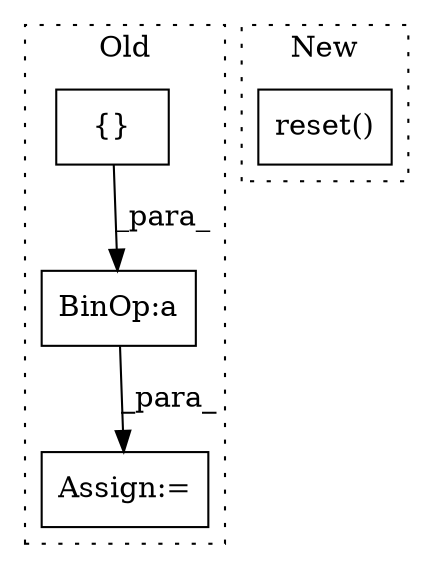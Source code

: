digraph G {
subgraph cluster0 {
1 [label="{}" a="59" s="2122,2127" l="1,0" shape="box"];
3 [label="Assign:=" a="68" s="2119" l="3" shape="box"];
4 [label="BinOp:a" a="82" s="2128" l="3" shape="box"];
label = "Old";
style="dotted";
}
subgraph cluster1 {
2 [label="reset()" a="75" s="1483" l="16" shape="box"];
label = "New";
style="dotted";
}
1 -> 4 [label="_para_"];
4 -> 3 [label="_para_"];
}